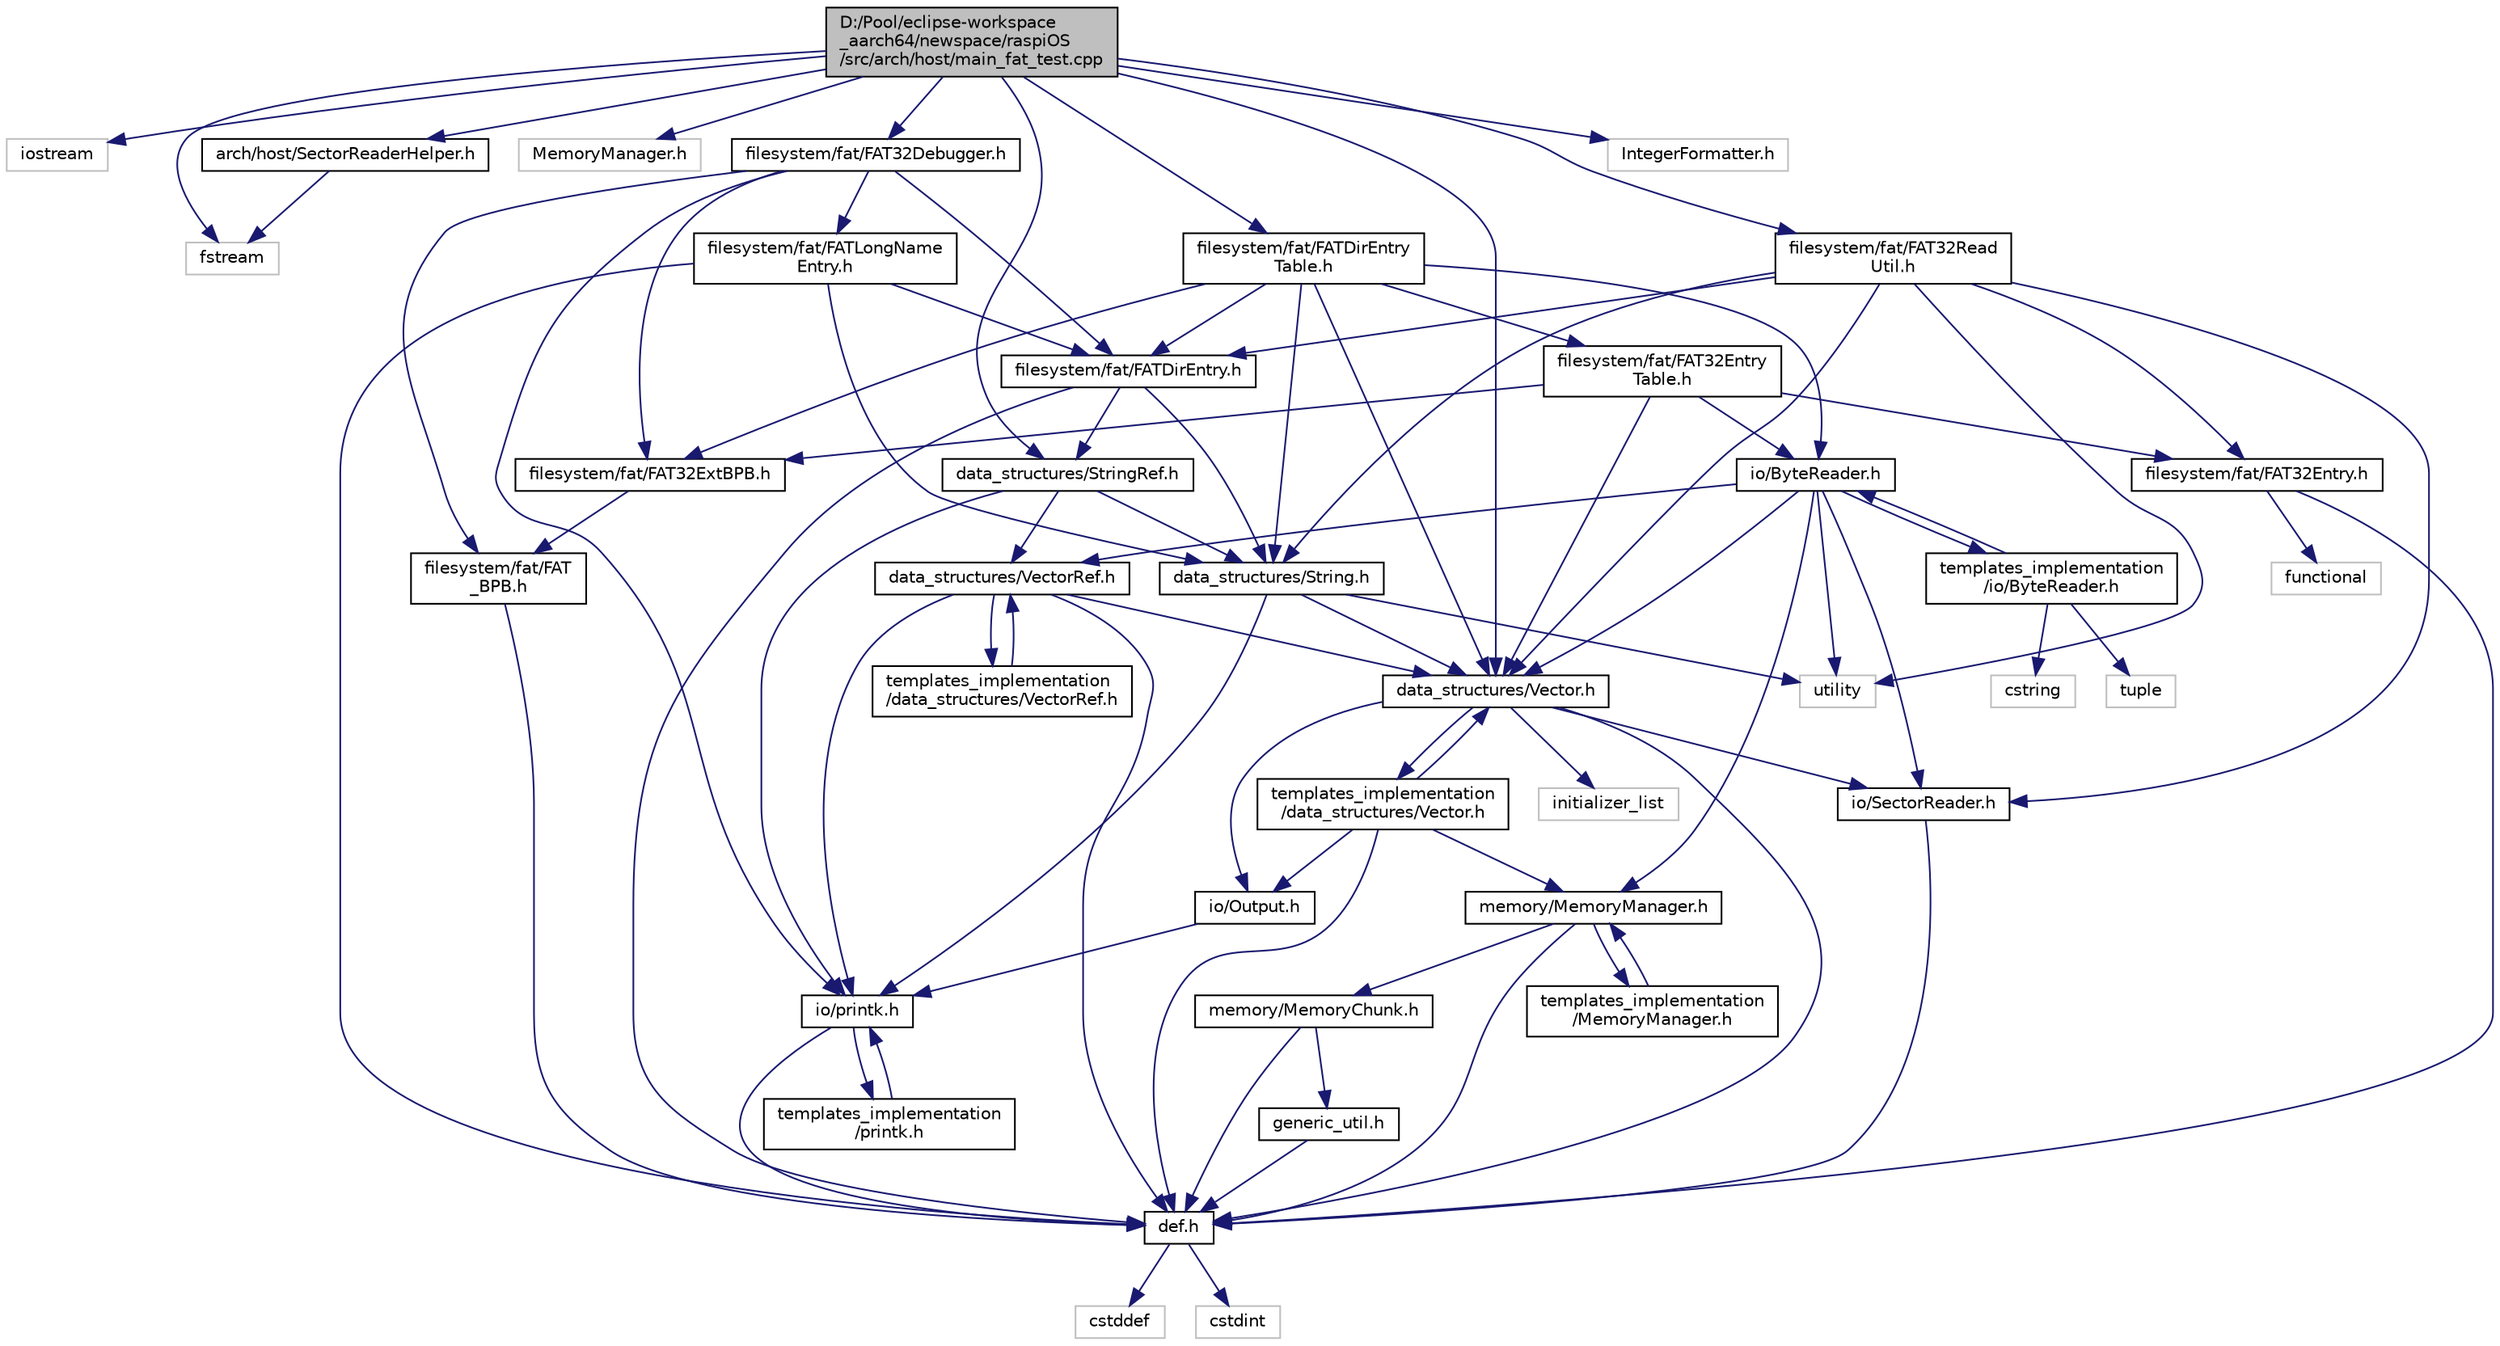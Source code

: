 digraph "D:/Pool/eclipse-workspace_aarch64/newspace/raspiOS/src/arch/host/main_fat_test.cpp"
{
  edge [fontname="Helvetica",fontsize="10",labelfontname="Helvetica",labelfontsize="10"];
  node [fontname="Helvetica",fontsize="10",shape=record];
  Node2761 [label="D:/Pool/eclipse-workspace\l_aarch64/newspace/raspiOS\l/src/arch/host/main_fat_test.cpp",height=0.2,width=0.4,color="black", fillcolor="grey75", style="filled", fontcolor="black"];
  Node2761 -> Node2762 [color="midnightblue",fontsize="10",style="solid",fontname="Helvetica"];
  Node2762 [label="iostream",height=0.2,width=0.4,color="grey75", fillcolor="white", style="filled"];
  Node2761 -> Node2763 [color="midnightblue",fontsize="10",style="solid",fontname="Helvetica"];
  Node2763 [label="fstream",height=0.2,width=0.4,color="grey75", fillcolor="white", style="filled"];
  Node2761 -> Node2764 [color="midnightblue",fontsize="10",style="solid",fontname="Helvetica"];
  Node2764 [label="MemoryManager.h",height=0.2,width=0.4,color="grey75", fillcolor="white", style="filled"];
  Node2761 -> Node2765 [color="midnightblue",fontsize="10",style="solid",fontname="Helvetica"];
  Node2765 [label="arch/host/SectorReaderHelper.h",height=0.2,width=0.4,color="black", fillcolor="white", style="filled",URL="$da/d70/_sector_reader_helper_8h.html"];
  Node2765 -> Node2763 [color="midnightblue",fontsize="10",style="solid",fontname="Helvetica"];
  Node2761 -> Node2766 [color="midnightblue",fontsize="10",style="solid",fontname="Helvetica"];
  Node2766 [label="filesystem/fat/FAT32Debugger.h",height=0.2,width=0.4,color="black", fillcolor="white", style="filled",URL="$d5/d42/_f_a_t32_debugger_8h.html"];
  Node2766 -> Node2767 [color="midnightblue",fontsize="10",style="solid",fontname="Helvetica"];
  Node2767 [label="filesystem/fat/FAT\l_BPB.h",height=0.2,width=0.4,color="black", fillcolor="white", style="filled",URL="$d9/dab/_f_a_t___b_p_b_8h.html"];
  Node2767 -> Node2768 [color="midnightblue",fontsize="10",style="solid",fontname="Helvetica"];
  Node2768 [label="def.h",height=0.2,width=0.4,color="black", fillcolor="white", style="filled",URL="$d4/da4/def_8h.html"];
  Node2768 -> Node2769 [color="midnightblue",fontsize="10",style="solid",fontname="Helvetica"];
  Node2769 [label="cstddef",height=0.2,width=0.4,color="grey75", fillcolor="white", style="filled"];
  Node2768 -> Node2770 [color="midnightblue",fontsize="10",style="solid",fontname="Helvetica"];
  Node2770 [label="cstdint",height=0.2,width=0.4,color="grey75", fillcolor="white", style="filled"];
  Node2766 -> Node2771 [color="midnightblue",fontsize="10",style="solid",fontname="Helvetica"];
  Node2771 [label="filesystem/fat/FATDirEntry.h",height=0.2,width=0.4,color="black", fillcolor="white", style="filled",URL="$d9/de5/_f_a_t_dir_entry_8h.html"];
  Node2771 -> Node2768 [color="midnightblue",fontsize="10",style="solid",fontname="Helvetica"];
  Node2771 -> Node2772 [color="midnightblue",fontsize="10",style="solid",fontname="Helvetica"];
  Node2772 [label="data_structures/String.h",height=0.2,width=0.4,color="black", fillcolor="white", style="filled",URL="$db/db5/_string_8h.html"];
  Node2772 -> Node2773 [color="midnightblue",fontsize="10",style="solid",fontname="Helvetica"];
  Node2773 [label="data_structures/Vector.h",height=0.2,width=0.4,color="black", fillcolor="white", style="filled",URL="$d0/d70/data__structures_2_vector_8h.html"];
  Node2773 -> Node2768 [color="midnightblue",fontsize="10",style="solid",fontname="Helvetica"];
  Node2773 -> Node2774 [color="midnightblue",fontsize="10",style="solid",fontname="Helvetica"];
  Node2774 [label="initializer_list",height=0.2,width=0.4,color="grey75", fillcolor="white", style="filled"];
  Node2773 -> Node2775 [color="midnightblue",fontsize="10",style="solid",fontname="Helvetica"];
  Node2775 [label="io/SectorReader.h",height=0.2,width=0.4,color="black", fillcolor="white", style="filled",URL="$db/d73/_sector_reader_8h.html"];
  Node2775 -> Node2768 [color="midnightblue",fontsize="10",style="solid",fontname="Helvetica"];
  Node2773 -> Node2776 [color="midnightblue",fontsize="10",style="solid",fontname="Helvetica"];
  Node2776 [label="io/Output.h",height=0.2,width=0.4,color="black", fillcolor="white", style="filled",URL="$d6/d77/_output_8h.html"];
  Node2776 -> Node2777 [color="midnightblue",fontsize="10",style="solid",fontname="Helvetica"];
  Node2777 [label="io/printk.h",height=0.2,width=0.4,color="black", fillcolor="white", style="filled",URL="$dd/d17/io_2printk_8h.html"];
  Node2777 -> Node2768 [color="midnightblue",fontsize="10",style="solid",fontname="Helvetica"];
  Node2777 -> Node2778 [color="midnightblue",fontsize="10",style="solid",fontname="Helvetica"];
  Node2778 [label="templates_implementation\l/printk.h",height=0.2,width=0.4,color="black", fillcolor="white", style="filled",URL="$d7/d95/templates__implementation_2printk_8h.html"];
  Node2778 -> Node2777 [color="midnightblue",fontsize="10",style="solid",fontname="Helvetica"];
  Node2773 -> Node2779 [color="midnightblue",fontsize="10",style="solid",fontname="Helvetica"];
  Node2779 [label="templates_implementation\l/data_structures/Vector.h",height=0.2,width=0.4,color="black", fillcolor="white", style="filled",URL="$d6/d5d/templates__implementation_2data__structures_2_vector_8h.html"];
  Node2779 -> Node2768 [color="midnightblue",fontsize="10",style="solid",fontname="Helvetica"];
  Node2779 -> Node2773 [color="midnightblue",fontsize="10",style="solid",fontname="Helvetica"];
  Node2779 -> Node2780 [color="midnightblue",fontsize="10",style="solid",fontname="Helvetica"];
  Node2780 [label="memory/MemoryManager.h",height=0.2,width=0.4,color="black", fillcolor="white", style="filled",URL="$d6/d76/memory_2_memory_manager_8h.html"];
  Node2780 -> Node2768 [color="midnightblue",fontsize="10",style="solid",fontname="Helvetica"];
  Node2780 -> Node2781 [color="midnightblue",fontsize="10",style="solid",fontname="Helvetica"];
  Node2781 [label="memory/MemoryChunk.h",height=0.2,width=0.4,color="black", fillcolor="white", style="filled",URL="$d9/df6/_memory_chunk_8h.html"];
  Node2781 -> Node2768 [color="midnightblue",fontsize="10",style="solid",fontname="Helvetica"];
  Node2781 -> Node2782 [color="midnightblue",fontsize="10",style="solid",fontname="Helvetica"];
  Node2782 [label="generic_util.h",height=0.2,width=0.4,color="black", fillcolor="white", style="filled",URL="$d6/d93/generic__util_8h.html"];
  Node2782 -> Node2768 [color="midnightblue",fontsize="10",style="solid",fontname="Helvetica"];
  Node2780 -> Node2783 [color="midnightblue",fontsize="10",style="solid",fontname="Helvetica"];
  Node2783 [label="templates_implementation\l/MemoryManager.h",height=0.2,width=0.4,color="black", fillcolor="white", style="filled",URL="$dd/d2b/templates__implementation_2_memory_manager_8h.html"];
  Node2783 -> Node2780 [color="midnightblue",fontsize="10",style="solid",fontname="Helvetica"];
  Node2779 -> Node2776 [color="midnightblue",fontsize="10",style="solid",fontname="Helvetica"];
  Node2772 -> Node2777 [color="midnightblue",fontsize="10",style="solid",fontname="Helvetica"];
  Node2772 -> Node2784 [color="midnightblue",fontsize="10",style="solid",fontname="Helvetica"];
  Node2784 [label="utility",height=0.2,width=0.4,color="grey75", fillcolor="white", style="filled"];
  Node2771 -> Node2785 [color="midnightblue",fontsize="10",style="solid",fontname="Helvetica"];
  Node2785 [label="data_structures/StringRef.h",height=0.2,width=0.4,color="black", fillcolor="white", style="filled",URL="$da/d55/_string_ref_8h.html"];
  Node2785 -> Node2786 [color="midnightblue",fontsize="10",style="solid",fontname="Helvetica"];
  Node2786 [label="data_structures/VectorRef.h",height=0.2,width=0.4,color="black", fillcolor="white", style="filled",URL="$da/d95/data__structures_2_vector_ref_8h.html"];
  Node2786 -> Node2768 [color="midnightblue",fontsize="10",style="solid",fontname="Helvetica"];
  Node2786 -> Node2773 [color="midnightblue",fontsize="10",style="solid",fontname="Helvetica"];
  Node2786 -> Node2777 [color="midnightblue",fontsize="10",style="solid",fontname="Helvetica"];
  Node2786 -> Node2787 [color="midnightblue",fontsize="10",style="solid",fontname="Helvetica"];
  Node2787 [label="templates_implementation\l/data_structures/VectorRef.h",height=0.2,width=0.4,color="black", fillcolor="white", style="filled",URL="$d0/d4d/templates__implementation_2data__structures_2_vector_ref_8h.html"];
  Node2787 -> Node2786 [color="midnightblue",fontsize="10",style="solid",fontname="Helvetica"];
  Node2785 -> Node2772 [color="midnightblue",fontsize="10",style="solid",fontname="Helvetica"];
  Node2785 -> Node2777 [color="midnightblue",fontsize="10",style="solid",fontname="Helvetica"];
  Node2766 -> Node2788 [color="midnightblue",fontsize="10",style="solid",fontname="Helvetica"];
  Node2788 [label="filesystem/fat/FAT32ExtBPB.h",height=0.2,width=0.4,color="black", fillcolor="white", style="filled",URL="$d5/dca/_f_a_t32_ext_b_p_b_8h.html"];
  Node2788 -> Node2767 [color="midnightblue",fontsize="10",style="solid",fontname="Helvetica"];
  Node2766 -> Node2789 [color="midnightblue",fontsize="10",style="solid",fontname="Helvetica"];
  Node2789 [label="filesystem/fat/FATLongName\lEntry.h",height=0.2,width=0.4,color="black", fillcolor="white", style="filled",URL="$da/d0d/_f_a_t_long_name_entry_8h.html"];
  Node2789 -> Node2768 [color="midnightblue",fontsize="10",style="solid",fontname="Helvetica"];
  Node2789 -> Node2772 [color="midnightblue",fontsize="10",style="solid",fontname="Helvetica"];
  Node2789 -> Node2771 [color="midnightblue",fontsize="10",style="solid",fontname="Helvetica"];
  Node2766 -> Node2777 [color="midnightblue",fontsize="10",style="solid",fontname="Helvetica"];
  Node2761 -> Node2790 [color="midnightblue",fontsize="10",style="solid",fontname="Helvetica"];
  Node2790 [label="filesystem/fat/FAT32Read\lUtil.h",height=0.2,width=0.4,color="black", fillcolor="white", style="filled",URL="$d6/dbc/_f_a_t32_read_util_8h.html"];
  Node2790 -> Node2791 [color="midnightblue",fontsize="10",style="solid",fontname="Helvetica"];
  Node2791 [label="filesystem/fat/FAT32Entry.h",height=0.2,width=0.4,color="black", fillcolor="white", style="filled",URL="$d0/db9/_f_a_t32_entry_8h.html"];
  Node2791 -> Node2768 [color="midnightblue",fontsize="10",style="solid",fontname="Helvetica"];
  Node2791 -> Node2792 [color="midnightblue",fontsize="10",style="solid",fontname="Helvetica"];
  Node2792 [label="functional",height=0.2,width=0.4,color="grey75", fillcolor="white", style="filled"];
  Node2790 -> Node2771 [color="midnightblue",fontsize="10",style="solid",fontname="Helvetica"];
  Node2790 -> Node2775 [color="midnightblue",fontsize="10",style="solid",fontname="Helvetica"];
  Node2790 -> Node2773 [color="midnightblue",fontsize="10",style="solid",fontname="Helvetica"];
  Node2790 -> Node2772 [color="midnightblue",fontsize="10",style="solid",fontname="Helvetica"];
  Node2790 -> Node2784 [color="midnightblue",fontsize="10",style="solid",fontname="Helvetica"];
  Node2761 -> Node2793 [color="midnightblue",fontsize="10",style="solid",fontname="Helvetica"];
  Node2793 [label="filesystem/fat/FATDirEntry\lTable.h",height=0.2,width=0.4,color="black", fillcolor="white", style="filled",URL="$de/d48/_f_a_t_dir_entry_table_8h.html"];
  Node2793 -> Node2773 [color="midnightblue",fontsize="10",style="solid",fontname="Helvetica"];
  Node2793 -> Node2771 [color="midnightblue",fontsize="10",style="solid",fontname="Helvetica"];
  Node2793 -> Node2788 [color="midnightblue",fontsize="10",style="solid",fontname="Helvetica"];
  Node2793 -> Node2794 [color="midnightblue",fontsize="10",style="solid",fontname="Helvetica"];
  Node2794 [label="filesystem/fat/FAT32Entry\lTable.h",height=0.2,width=0.4,color="black", fillcolor="white", style="filled",URL="$de/dca/_f_a_t32_entry_table_8h.html"];
  Node2794 -> Node2773 [color="midnightblue",fontsize="10",style="solid",fontname="Helvetica"];
  Node2794 -> Node2791 [color="midnightblue",fontsize="10",style="solid",fontname="Helvetica"];
  Node2794 -> Node2788 [color="midnightblue",fontsize="10",style="solid",fontname="Helvetica"];
  Node2794 -> Node2795 [color="midnightblue",fontsize="10",style="solid",fontname="Helvetica"];
  Node2795 [label="io/ByteReader.h",height=0.2,width=0.4,color="black", fillcolor="white", style="filled",URL="$da/db6/io_2_byte_reader_8h.html"];
  Node2795 -> Node2775 [color="midnightblue",fontsize="10",style="solid",fontname="Helvetica"];
  Node2795 -> Node2780 [color="midnightblue",fontsize="10",style="solid",fontname="Helvetica"];
  Node2795 -> Node2773 [color="midnightblue",fontsize="10",style="solid",fontname="Helvetica"];
  Node2795 -> Node2786 [color="midnightblue",fontsize="10",style="solid",fontname="Helvetica"];
  Node2795 -> Node2784 [color="midnightblue",fontsize="10",style="solid",fontname="Helvetica"];
  Node2795 -> Node2796 [color="midnightblue",fontsize="10",style="solid",fontname="Helvetica"];
  Node2796 [label="templates_implementation\l/io/ByteReader.h",height=0.2,width=0.4,color="black", fillcolor="white", style="filled",URL="$de/d51/templates__implementation_2io_2_byte_reader_8h.html"];
  Node2796 -> Node2795 [color="midnightblue",fontsize="10",style="solid",fontname="Helvetica"];
  Node2796 -> Node2797 [color="midnightblue",fontsize="10",style="solid",fontname="Helvetica"];
  Node2797 [label="tuple",height=0.2,width=0.4,color="grey75", fillcolor="white", style="filled"];
  Node2796 -> Node2798 [color="midnightblue",fontsize="10",style="solid",fontname="Helvetica"];
  Node2798 [label="cstring",height=0.2,width=0.4,color="grey75", fillcolor="white", style="filled"];
  Node2793 -> Node2772 [color="midnightblue",fontsize="10",style="solid",fontname="Helvetica"];
  Node2793 -> Node2795 [color="midnightblue",fontsize="10",style="solid",fontname="Helvetica"];
  Node2761 -> Node2773 [color="midnightblue",fontsize="10",style="solid",fontname="Helvetica"];
  Node2761 -> Node2785 [color="midnightblue",fontsize="10",style="solid",fontname="Helvetica"];
  Node2761 -> Node2799 [color="midnightblue",fontsize="10",style="solid",fontname="Helvetica"];
  Node2799 [label="IntegerFormatter.h",height=0.2,width=0.4,color="grey75", fillcolor="white", style="filled"];
}
